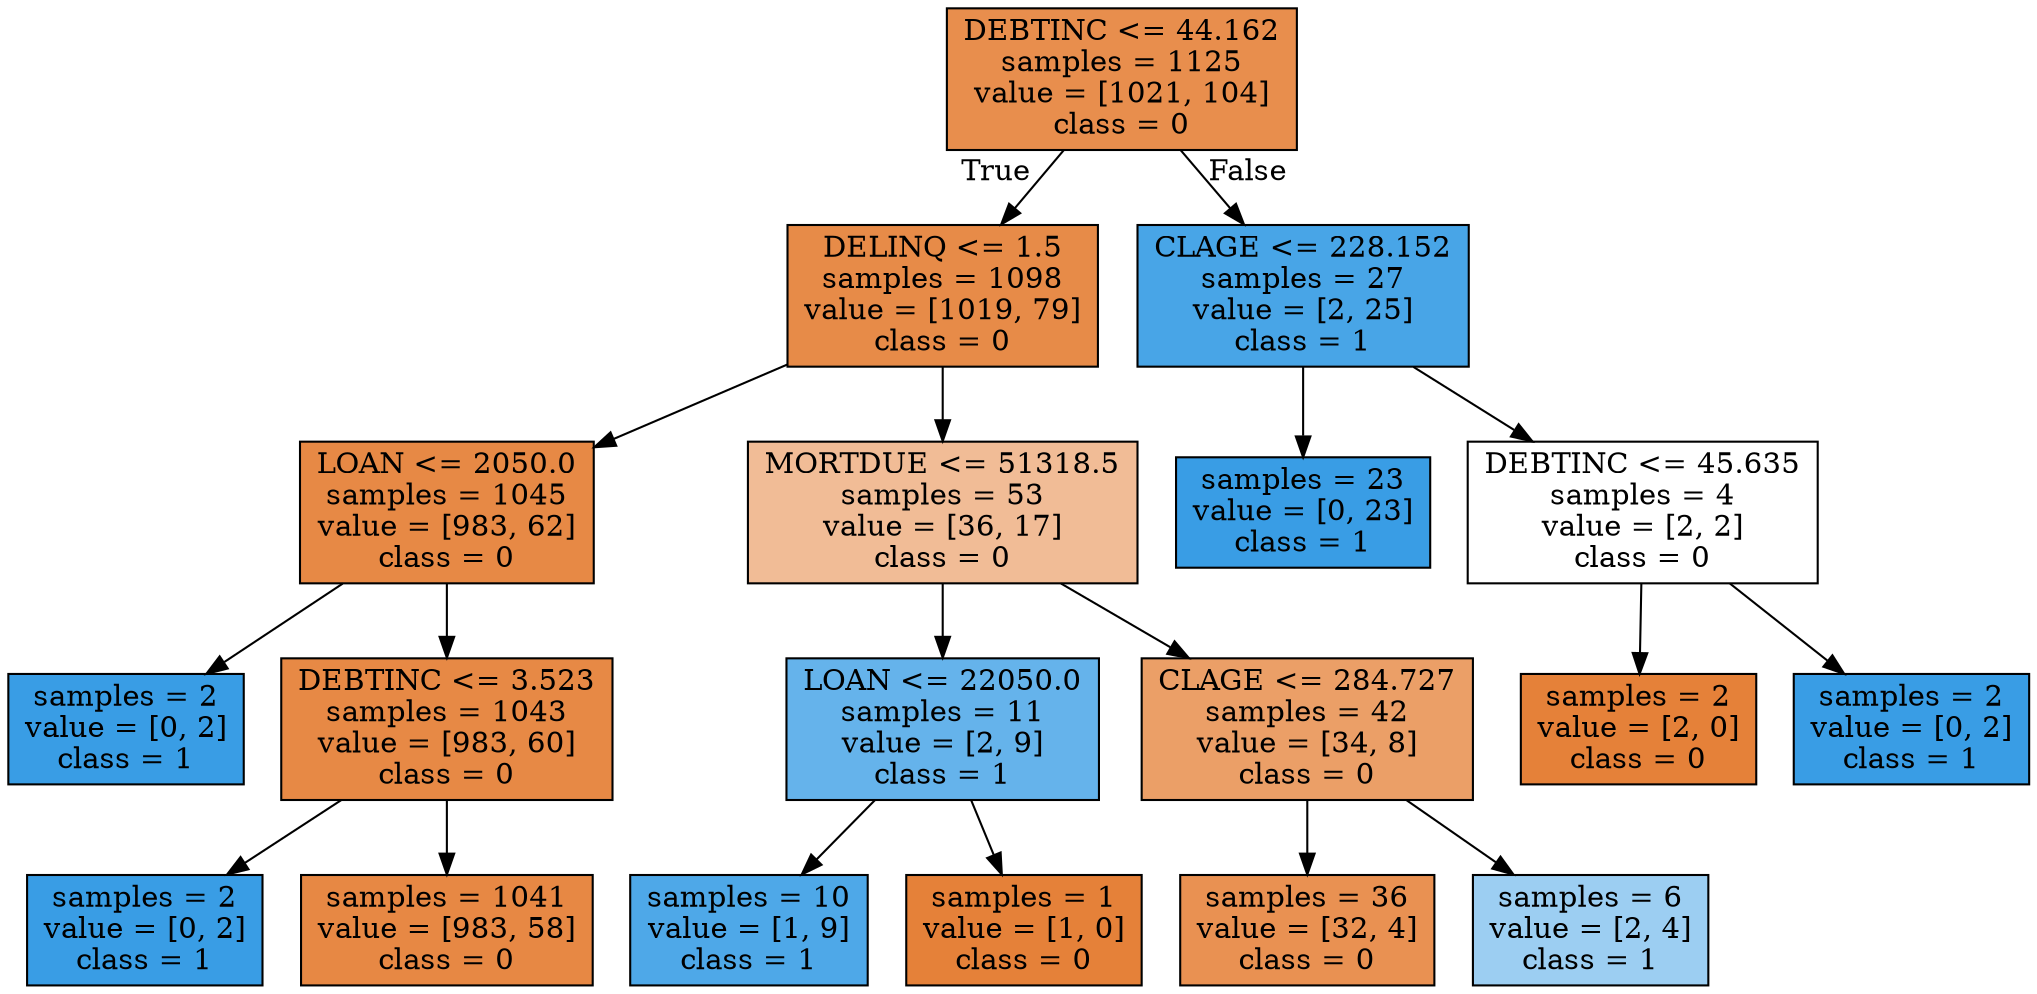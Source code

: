 digraph Tree {
node [shape=box, style="filled", color="black"] ;
0 [label="DEBTINC <= 44.162\nsamples = 1125\nvalue = [1021, 104]\nclass = 0", fillcolor="#e58139e5"] ;
1 [label="DELINQ <= 1.5\nsamples = 1098\nvalue = [1019, 79]\nclass = 0", fillcolor="#e58139eb"] ;
0 -> 1 [labeldistance=2.5, labelangle=45, headlabel="True"] ;
2 [label="LOAN <= 2050.0\nsamples = 1045\nvalue = [983, 62]\nclass = 0", fillcolor="#e58139ef"] ;
1 -> 2 ;
3 [label="samples = 2\nvalue = [0, 2]\nclass = 1", fillcolor="#399de5ff"] ;
2 -> 3 ;
4 [label="DEBTINC <= 3.523\nsamples = 1043\nvalue = [983, 60]\nclass = 0", fillcolor="#e58139ef"] ;
2 -> 4 ;
5 [label="samples = 2\nvalue = [0, 2]\nclass = 1", fillcolor="#399de5ff"] ;
4 -> 5 ;
6 [label="samples = 1041\nvalue = [983, 58]\nclass = 0", fillcolor="#e58139f0"] ;
4 -> 6 ;
7 [label="MORTDUE <= 51318.5\nsamples = 53\nvalue = [36, 17]\nclass = 0", fillcolor="#e5813987"] ;
1 -> 7 ;
8 [label="LOAN <= 22050.0\nsamples = 11\nvalue = [2, 9]\nclass = 1", fillcolor="#399de5c6"] ;
7 -> 8 ;
9 [label="samples = 10\nvalue = [1, 9]\nclass = 1", fillcolor="#399de5e3"] ;
8 -> 9 ;
10 [label="samples = 1\nvalue = [1, 0]\nclass = 0", fillcolor="#e58139ff"] ;
8 -> 10 ;
11 [label="CLAGE <= 284.727\nsamples = 42\nvalue = [34, 8]\nclass = 0", fillcolor="#e58139c3"] ;
7 -> 11 ;
12 [label="samples = 36\nvalue = [32, 4]\nclass = 0", fillcolor="#e58139df"] ;
11 -> 12 ;
13 [label="samples = 6\nvalue = [2, 4]\nclass = 1", fillcolor="#399de57f"] ;
11 -> 13 ;
14 [label="CLAGE <= 228.152\nsamples = 27\nvalue = [2, 25]\nclass = 1", fillcolor="#399de5eb"] ;
0 -> 14 [labeldistance=2.5, labelangle=-45, headlabel="False"] ;
15 [label="samples = 23\nvalue = [0, 23]\nclass = 1", fillcolor="#399de5ff"] ;
14 -> 15 ;
16 [label="DEBTINC <= 45.635\nsamples = 4\nvalue = [2, 2]\nclass = 0", fillcolor="#e5813900"] ;
14 -> 16 ;
17 [label="samples = 2\nvalue = [2, 0]\nclass = 0", fillcolor="#e58139ff"] ;
16 -> 17 ;
18 [label="samples = 2\nvalue = [0, 2]\nclass = 1", fillcolor="#399de5ff"] ;
16 -> 18 ;
}
